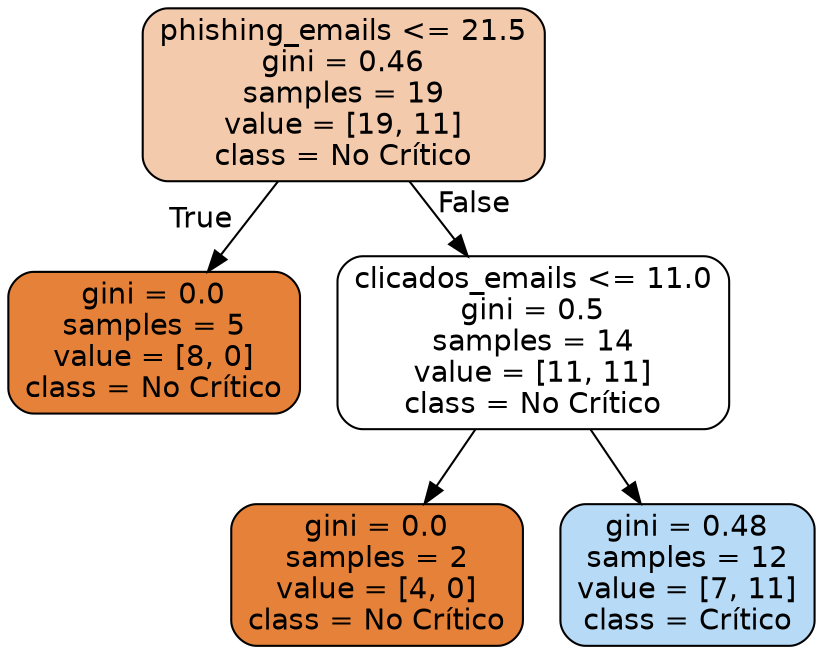 digraph Tree {
node [shape=box, style="filled, rounded", color="black", fontname="helvetica"] ;
edge [fontname="helvetica"] ;
0 [label="phishing_emails <= 21.5\ngini = 0.46\nsamples = 19\nvalue = [19, 11]\nclass = No Crítico", fillcolor="#f4caac"] ;
1 [label="gini = 0.0\nsamples = 5\nvalue = [8, 0]\nclass = No Crítico", fillcolor="#e58139"] ;
0 -> 1 [labeldistance=2.5, labelangle=45, headlabel="True"] ;
2 [label="clicados_emails <= 11.0\ngini = 0.5\nsamples = 14\nvalue = [11, 11]\nclass = No Crítico", fillcolor="#ffffff"] ;
0 -> 2 [labeldistance=2.5, labelangle=-45, headlabel="False"] ;
3 [label="gini = 0.0\nsamples = 2\nvalue = [4, 0]\nclass = No Crítico", fillcolor="#e58139"] ;
2 -> 3 ;
4 [label="gini = 0.48\nsamples = 12\nvalue = [7, 11]\nclass = Crítico", fillcolor="#b7dbf6"] ;
2 -> 4 ;
}